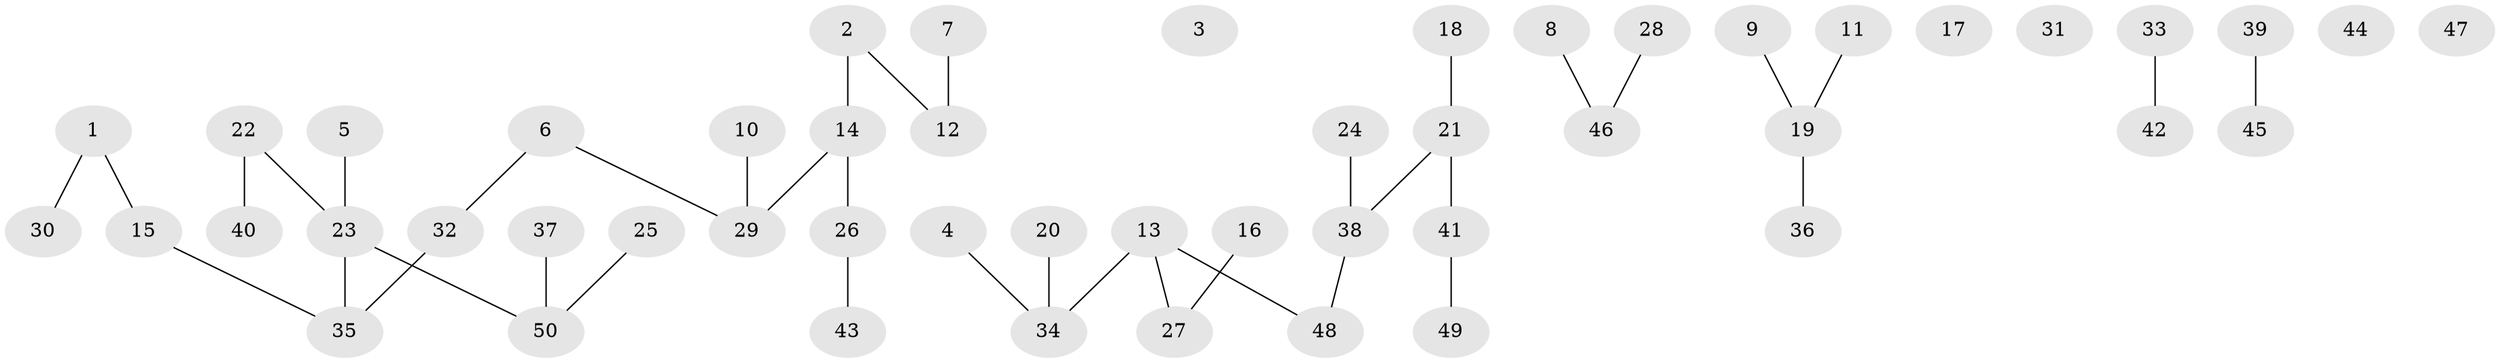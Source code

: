 // coarse degree distribution, {0: 0.35, 2: 0.15, 1: 0.45, 3: 0.05}
// Generated by graph-tools (version 1.1) at 2025/43/03/04/25 21:43:30]
// undirected, 50 vertices, 39 edges
graph export_dot {
graph [start="1"]
  node [color=gray90,style=filled];
  1;
  2;
  3;
  4;
  5;
  6;
  7;
  8;
  9;
  10;
  11;
  12;
  13;
  14;
  15;
  16;
  17;
  18;
  19;
  20;
  21;
  22;
  23;
  24;
  25;
  26;
  27;
  28;
  29;
  30;
  31;
  32;
  33;
  34;
  35;
  36;
  37;
  38;
  39;
  40;
  41;
  42;
  43;
  44;
  45;
  46;
  47;
  48;
  49;
  50;
  1 -- 15;
  1 -- 30;
  2 -- 12;
  2 -- 14;
  4 -- 34;
  5 -- 23;
  6 -- 29;
  6 -- 32;
  7 -- 12;
  8 -- 46;
  9 -- 19;
  10 -- 29;
  11 -- 19;
  13 -- 27;
  13 -- 34;
  13 -- 48;
  14 -- 26;
  14 -- 29;
  15 -- 35;
  16 -- 27;
  18 -- 21;
  19 -- 36;
  20 -- 34;
  21 -- 38;
  21 -- 41;
  22 -- 23;
  22 -- 40;
  23 -- 35;
  23 -- 50;
  24 -- 38;
  25 -- 50;
  26 -- 43;
  28 -- 46;
  32 -- 35;
  33 -- 42;
  37 -- 50;
  38 -- 48;
  39 -- 45;
  41 -- 49;
}

